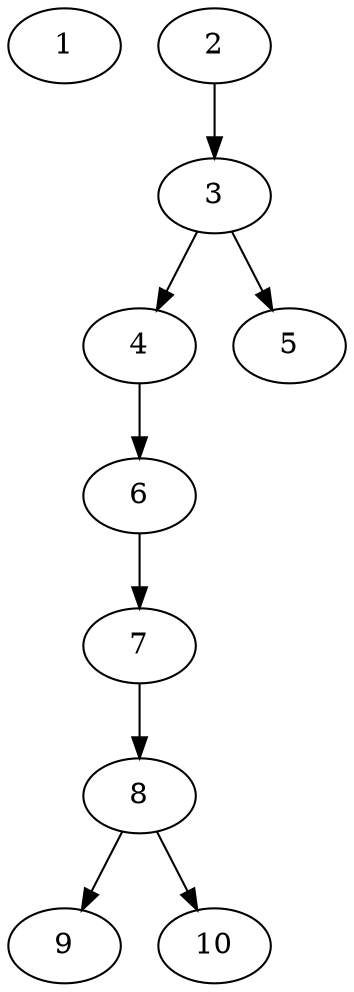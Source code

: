// DAG automatically generated by daggen at Tue Aug  6 16:21:19 2019
// ./daggen --dot -n 10 --ccr 0.3 --fat 0.4 --regular 0.5 --density 0.5 --mindata 5242880 --maxdata 52428800 
digraph G {
  1 [size="72765440", alpha="0.01", expect_size="21829632"] 
  2 [size="121419093", alpha="0.16", expect_size="36425728"] 
  2 -> 3 [size ="36425728"]
  3 [size="58873173", alpha="0.13", expect_size="17661952"] 
  3 -> 4 [size ="17661952"]
  3 -> 5 [size ="17661952"]
  4 [size="118490453", alpha="0.07", expect_size="35547136"] 
  4 -> 6 [size ="35547136"]
  5 [size="53934080", alpha="0.14", expect_size="16180224"] 
  6 [size="152166400", alpha="0.17", expect_size="45649920"] 
  6 -> 7 [size ="45649920"]
  7 [size="103666347", alpha="0.03", expect_size="31099904"] 
  7 -> 8 [size ="31099904"]
  8 [size="169584640", alpha="0.01", expect_size="50875392"] 
  8 -> 9 [size ="50875392"]
  8 -> 10 [size ="50875392"]
  9 [size="119241387", alpha="0.17", expect_size="35772416"] 
  10 [size="24142507", alpha="0.06", expect_size="7242752"] 
}
